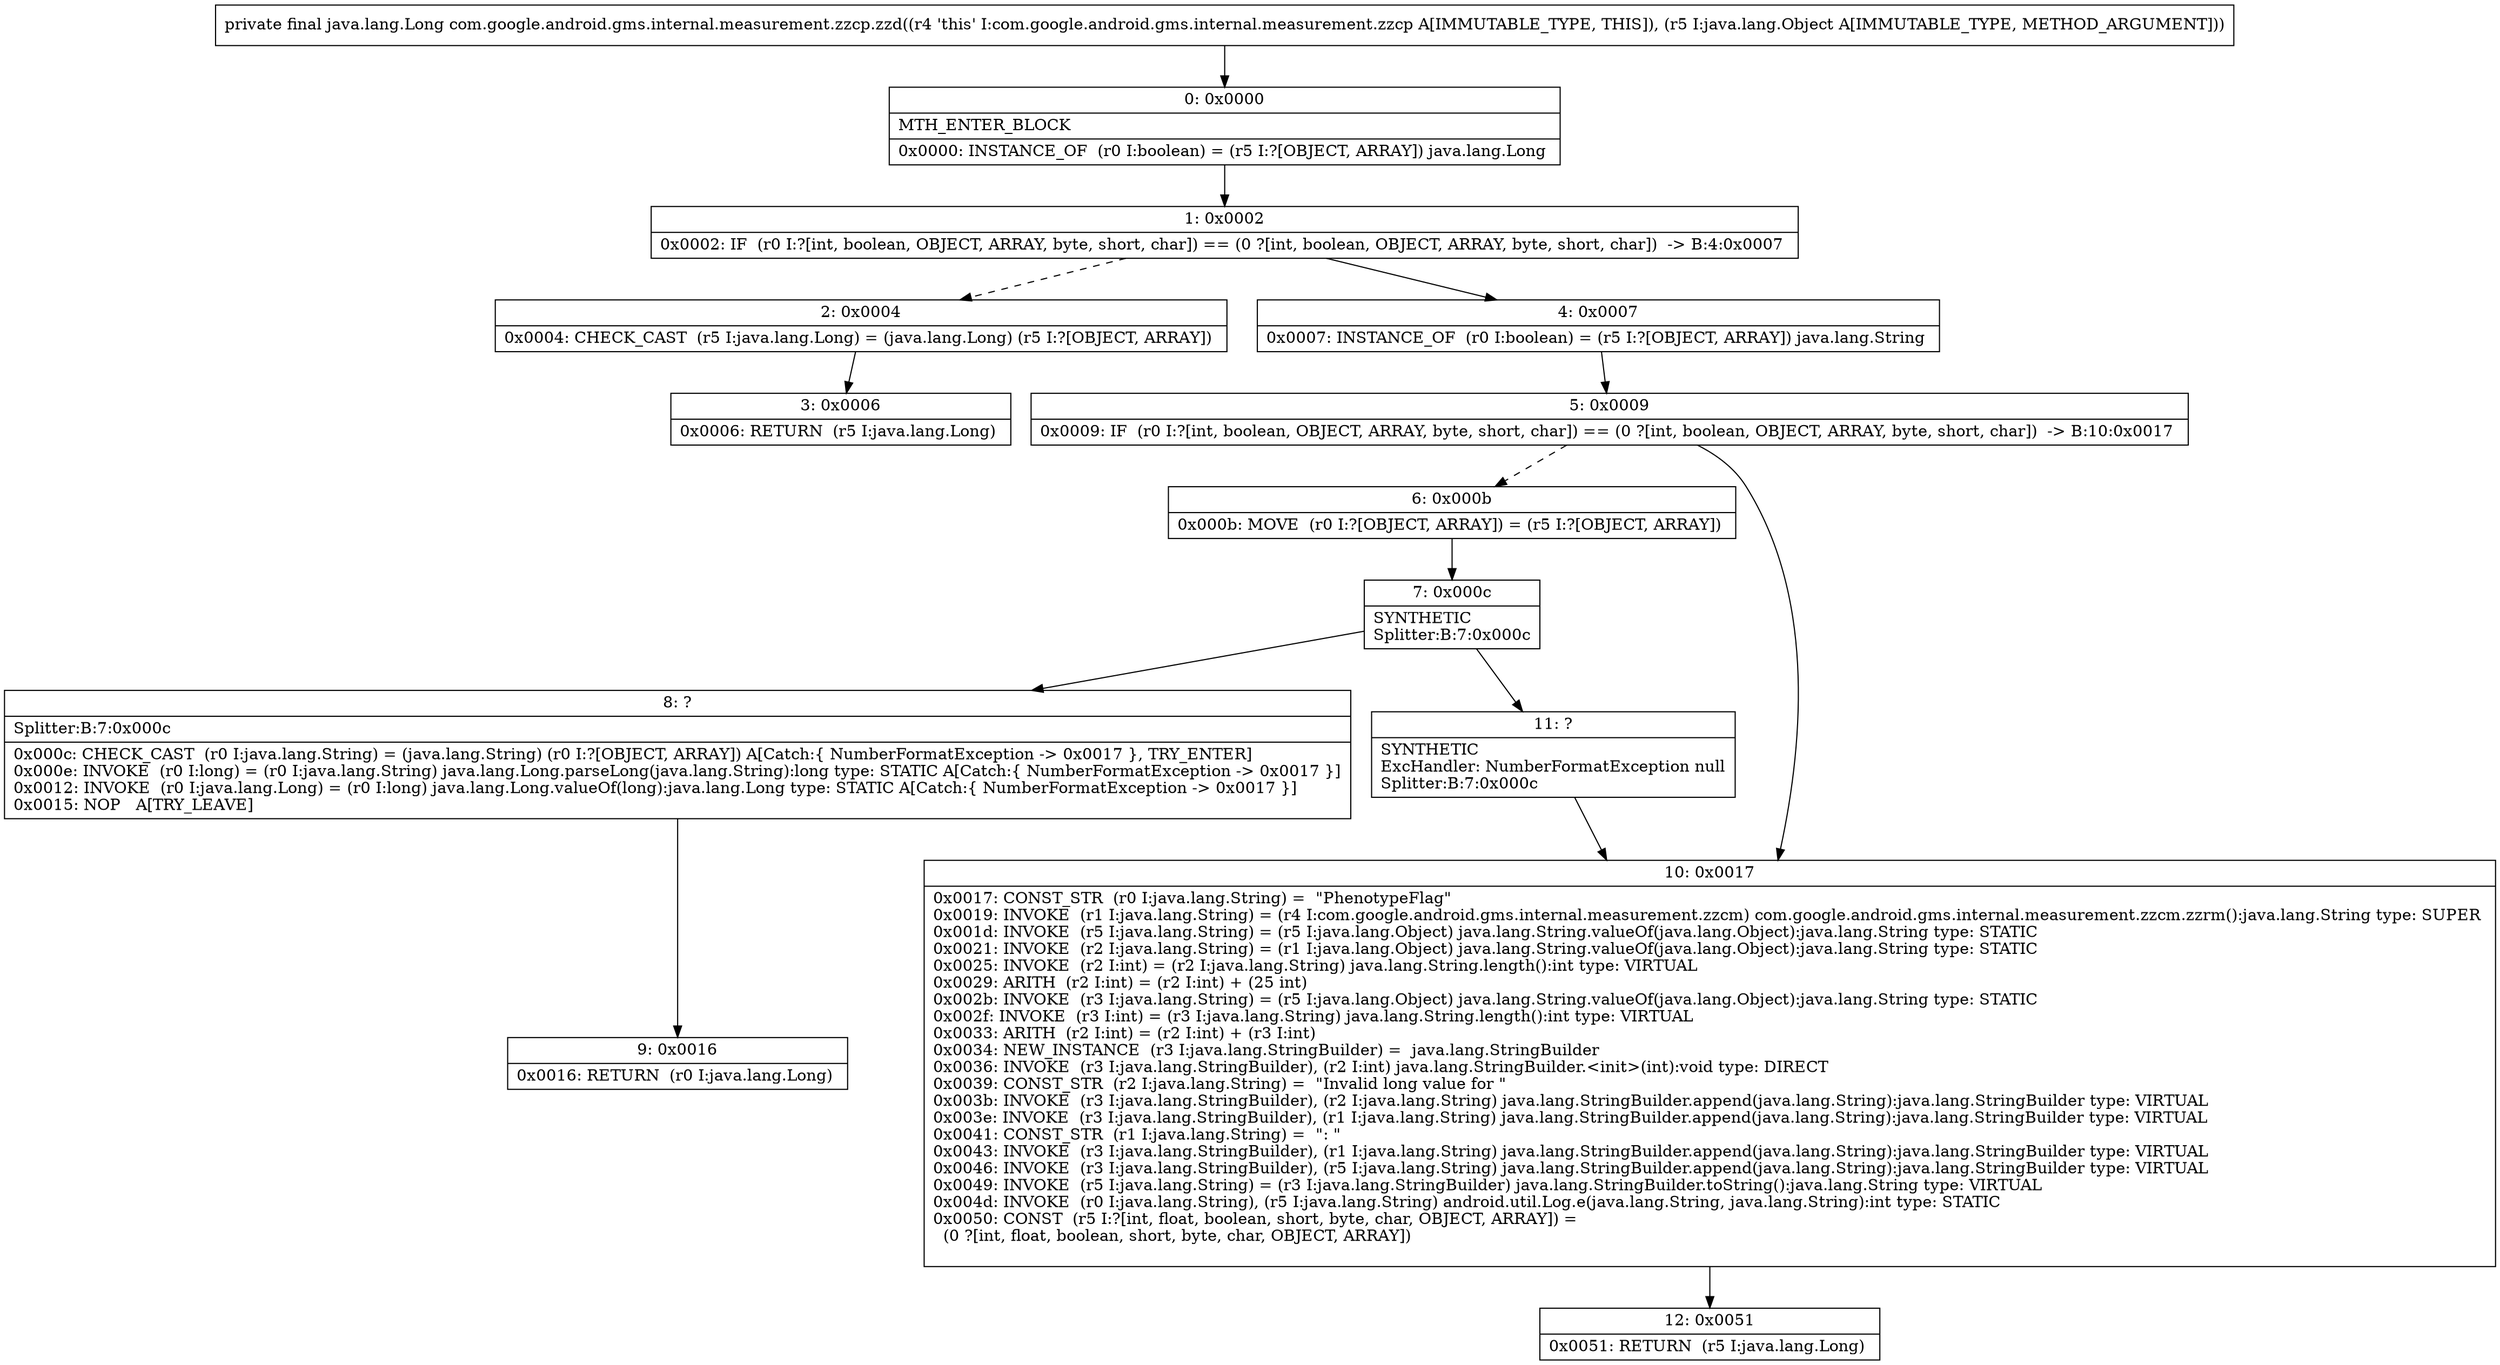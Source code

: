 digraph "CFG forcom.google.android.gms.internal.measurement.zzcp.zzd(Ljava\/lang\/Object;)Ljava\/lang\/Long;" {
Node_0 [shape=record,label="{0\:\ 0x0000|MTH_ENTER_BLOCK\l|0x0000: INSTANCE_OF  (r0 I:boolean) = (r5 I:?[OBJECT, ARRAY]) java.lang.Long \l}"];
Node_1 [shape=record,label="{1\:\ 0x0002|0x0002: IF  (r0 I:?[int, boolean, OBJECT, ARRAY, byte, short, char]) == (0 ?[int, boolean, OBJECT, ARRAY, byte, short, char])  \-\> B:4:0x0007 \l}"];
Node_2 [shape=record,label="{2\:\ 0x0004|0x0004: CHECK_CAST  (r5 I:java.lang.Long) = (java.lang.Long) (r5 I:?[OBJECT, ARRAY]) \l}"];
Node_3 [shape=record,label="{3\:\ 0x0006|0x0006: RETURN  (r5 I:java.lang.Long) \l}"];
Node_4 [shape=record,label="{4\:\ 0x0007|0x0007: INSTANCE_OF  (r0 I:boolean) = (r5 I:?[OBJECT, ARRAY]) java.lang.String \l}"];
Node_5 [shape=record,label="{5\:\ 0x0009|0x0009: IF  (r0 I:?[int, boolean, OBJECT, ARRAY, byte, short, char]) == (0 ?[int, boolean, OBJECT, ARRAY, byte, short, char])  \-\> B:10:0x0017 \l}"];
Node_6 [shape=record,label="{6\:\ 0x000b|0x000b: MOVE  (r0 I:?[OBJECT, ARRAY]) = (r5 I:?[OBJECT, ARRAY]) \l}"];
Node_7 [shape=record,label="{7\:\ 0x000c|SYNTHETIC\lSplitter:B:7:0x000c\l}"];
Node_8 [shape=record,label="{8\:\ ?|Splitter:B:7:0x000c\l|0x000c: CHECK_CAST  (r0 I:java.lang.String) = (java.lang.String) (r0 I:?[OBJECT, ARRAY]) A[Catch:\{ NumberFormatException \-\> 0x0017 \}, TRY_ENTER]\l0x000e: INVOKE  (r0 I:long) = (r0 I:java.lang.String) java.lang.Long.parseLong(java.lang.String):long type: STATIC A[Catch:\{ NumberFormatException \-\> 0x0017 \}]\l0x0012: INVOKE  (r0 I:java.lang.Long) = (r0 I:long) java.lang.Long.valueOf(long):java.lang.Long type: STATIC A[Catch:\{ NumberFormatException \-\> 0x0017 \}]\l0x0015: NOP   A[TRY_LEAVE]\l}"];
Node_9 [shape=record,label="{9\:\ 0x0016|0x0016: RETURN  (r0 I:java.lang.Long) \l}"];
Node_10 [shape=record,label="{10\:\ 0x0017|0x0017: CONST_STR  (r0 I:java.lang.String) =  \"PhenotypeFlag\" \l0x0019: INVOKE  (r1 I:java.lang.String) = (r4 I:com.google.android.gms.internal.measurement.zzcm) com.google.android.gms.internal.measurement.zzcm.zzrm():java.lang.String type: SUPER \l0x001d: INVOKE  (r5 I:java.lang.String) = (r5 I:java.lang.Object) java.lang.String.valueOf(java.lang.Object):java.lang.String type: STATIC \l0x0021: INVOKE  (r2 I:java.lang.String) = (r1 I:java.lang.Object) java.lang.String.valueOf(java.lang.Object):java.lang.String type: STATIC \l0x0025: INVOKE  (r2 I:int) = (r2 I:java.lang.String) java.lang.String.length():int type: VIRTUAL \l0x0029: ARITH  (r2 I:int) = (r2 I:int) + (25 int) \l0x002b: INVOKE  (r3 I:java.lang.String) = (r5 I:java.lang.Object) java.lang.String.valueOf(java.lang.Object):java.lang.String type: STATIC \l0x002f: INVOKE  (r3 I:int) = (r3 I:java.lang.String) java.lang.String.length():int type: VIRTUAL \l0x0033: ARITH  (r2 I:int) = (r2 I:int) + (r3 I:int) \l0x0034: NEW_INSTANCE  (r3 I:java.lang.StringBuilder) =  java.lang.StringBuilder \l0x0036: INVOKE  (r3 I:java.lang.StringBuilder), (r2 I:int) java.lang.StringBuilder.\<init\>(int):void type: DIRECT \l0x0039: CONST_STR  (r2 I:java.lang.String) =  \"Invalid long value for \" \l0x003b: INVOKE  (r3 I:java.lang.StringBuilder), (r2 I:java.lang.String) java.lang.StringBuilder.append(java.lang.String):java.lang.StringBuilder type: VIRTUAL \l0x003e: INVOKE  (r3 I:java.lang.StringBuilder), (r1 I:java.lang.String) java.lang.StringBuilder.append(java.lang.String):java.lang.StringBuilder type: VIRTUAL \l0x0041: CONST_STR  (r1 I:java.lang.String) =  \": \" \l0x0043: INVOKE  (r3 I:java.lang.StringBuilder), (r1 I:java.lang.String) java.lang.StringBuilder.append(java.lang.String):java.lang.StringBuilder type: VIRTUAL \l0x0046: INVOKE  (r3 I:java.lang.StringBuilder), (r5 I:java.lang.String) java.lang.StringBuilder.append(java.lang.String):java.lang.StringBuilder type: VIRTUAL \l0x0049: INVOKE  (r5 I:java.lang.String) = (r3 I:java.lang.StringBuilder) java.lang.StringBuilder.toString():java.lang.String type: VIRTUAL \l0x004d: INVOKE  (r0 I:java.lang.String), (r5 I:java.lang.String) android.util.Log.e(java.lang.String, java.lang.String):int type: STATIC \l0x0050: CONST  (r5 I:?[int, float, boolean, short, byte, char, OBJECT, ARRAY]) = \l  (0 ?[int, float, boolean, short, byte, char, OBJECT, ARRAY])\l \l}"];
Node_11 [shape=record,label="{11\:\ ?|SYNTHETIC\lExcHandler: NumberFormatException null\lSplitter:B:7:0x000c\l}"];
Node_12 [shape=record,label="{12\:\ 0x0051|0x0051: RETURN  (r5 I:java.lang.Long) \l}"];
MethodNode[shape=record,label="{private final java.lang.Long com.google.android.gms.internal.measurement.zzcp.zzd((r4 'this' I:com.google.android.gms.internal.measurement.zzcp A[IMMUTABLE_TYPE, THIS]), (r5 I:java.lang.Object A[IMMUTABLE_TYPE, METHOD_ARGUMENT])) }"];
MethodNode -> Node_0;
Node_0 -> Node_1;
Node_1 -> Node_2[style=dashed];
Node_1 -> Node_4;
Node_2 -> Node_3;
Node_4 -> Node_5;
Node_5 -> Node_6[style=dashed];
Node_5 -> Node_10;
Node_6 -> Node_7;
Node_7 -> Node_8;
Node_7 -> Node_11;
Node_8 -> Node_9;
Node_10 -> Node_12;
Node_11 -> Node_10;
}

